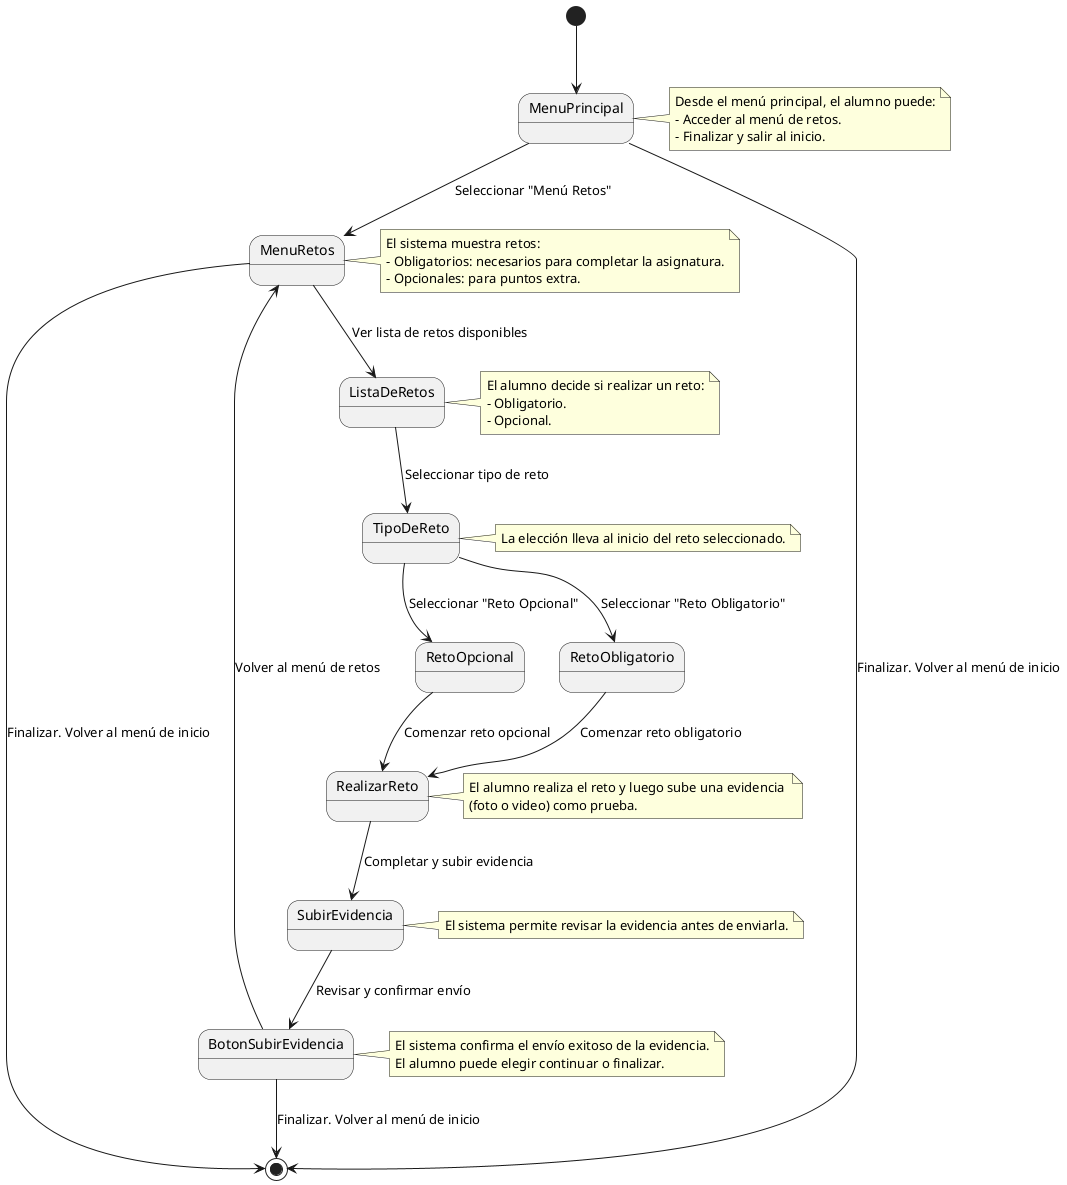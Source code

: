 @startuml

[*] --> MenuPrincipal

MenuPrincipal --> MenuRetos : Seleccionar "Menú Retos"
MenuPrincipal --> [*] : Finalizar. Volver al menú de inicio
note right of MenuPrincipal
    Desde el menú principal, el alumno puede:
    - Acceder al menú de retos.
    - Finalizar y salir al inicio.
end note

MenuRetos --> ListaDeRetos : Ver lista de retos disponibles
MenuRetos --> [*] : Finalizar. Volver al menú de inicio
note right of MenuRetos
    El sistema muestra retos:
    - Obligatorios: necesarios para completar la asignatura.
    - Opcionales: para puntos extra.
end note

ListaDeRetos --> TipoDeReto : Seleccionar tipo de reto
note right of ListaDeRetos
    El alumno decide si realizar un reto:
    - Obligatorio.
    - Opcional.
end note

state TipoDeReto <<choice>>
TipoDeReto --> RetoObligatorio : Seleccionar "Reto Obligatorio"
TipoDeReto --> RetoOpcional : Seleccionar "Reto Opcional"

RetoObligatorio --> RealizarReto : Comenzar reto obligatorio
RetoOpcional --> RealizarReto : Comenzar reto opcional
note right of TipoDeReto
    La elección lleva al inicio del reto seleccionado.
end note

RealizarReto --> SubirEvidencia : Completar y subir evidencia
note right of RealizarReto
    El alumno realiza el reto y luego sube una evidencia 
    (foto o video) como prueba.
end note

SubirEvidencia --> BotonSubirEvidencia : Revisar y confirmar envío
note right of SubirEvidencia
    El sistema permite revisar la evidencia antes de enviarla.
end note

BotonSubirEvidencia --> MenuRetos : Volver al menú de retos
BotonSubirEvidencia --> [*] : Finalizar. Volver al menú de inicio
note right of BotonSubirEvidencia
    El sistema confirma el envío exitoso de la evidencia.
    El alumno puede elegir continuar o finalizar.
end note

@enduml
